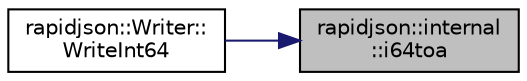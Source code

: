digraph "rapidjson::internal::i64toa"
{
 // INTERACTIVE_SVG=YES
 // LATEX_PDF_SIZE
  edge [fontname="Helvetica",fontsize="10",labelfontname="Helvetica",labelfontsize="10"];
  node [fontname="Helvetica",fontsize="10",shape=record];
  rankdir="RL";
  Node114 [label="rapidjson::internal\l::i64toa",height=0.2,width=0.4,color="black", fillcolor="grey75", style="filled", fontcolor="black",tooltip=" "];
  Node114 -> Node115 [dir="back",color="midnightblue",fontsize="10",style="solid",fontname="Helvetica"];
  Node115 [label="rapidjson::Writer::\lWriteInt64",height=0.2,width=0.4,color="black", fillcolor="white", style="filled",URL="$classrapidjson_1_1_writer.html#aada3d510b7637fd0e9e8b3cbad093c2e",tooltip=" "];
}
